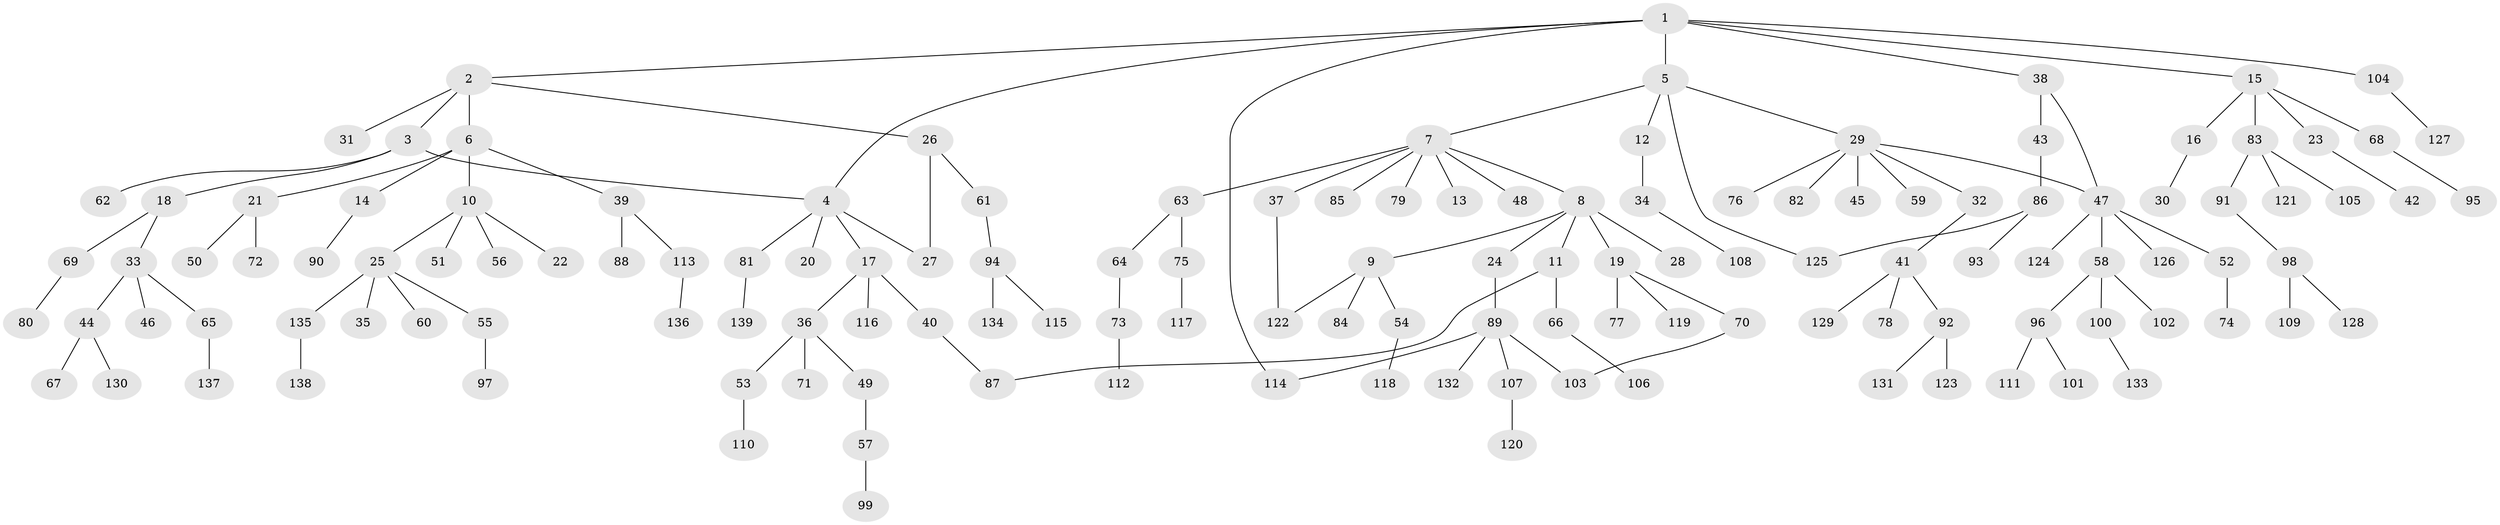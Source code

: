 // coarse degree distribution, {7: 0.020202020202020204, 8: 0.020202020202020204, 3: 0.1111111111111111, 5: 0.04040404040404041, 6: 0.020202020202020204, 4: 0.0707070707070707, 2: 0.18181818181818182, 1: 0.5353535353535354}
// Generated by graph-tools (version 1.1) at 2025/41/03/06/25 10:41:25]
// undirected, 139 vertices, 146 edges
graph export_dot {
graph [start="1"]
  node [color=gray90,style=filled];
  1;
  2;
  3;
  4;
  5;
  6;
  7;
  8;
  9;
  10;
  11;
  12;
  13;
  14;
  15;
  16;
  17;
  18;
  19;
  20;
  21;
  22;
  23;
  24;
  25;
  26;
  27;
  28;
  29;
  30;
  31;
  32;
  33;
  34;
  35;
  36;
  37;
  38;
  39;
  40;
  41;
  42;
  43;
  44;
  45;
  46;
  47;
  48;
  49;
  50;
  51;
  52;
  53;
  54;
  55;
  56;
  57;
  58;
  59;
  60;
  61;
  62;
  63;
  64;
  65;
  66;
  67;
  68;
  69;
  70;
  71;
  72;
  73;
  74;
  75;
  76;
  77;
  78;
  79;
  80;
  81;
  82;
  83;
  84;
  85;
  86;
  87;
  88;
  89;
  90;
  91;
  92;
  93;
  94;
  95;
  96;
  97;
  98;
  99;
  100;
  101;
  102;
  103;
  104;
  105;
  106;
  107;
  108;
  109;
  110;
  111;
  112;
  113;
  114;
  115;
  116;
  117;
  118;
  119;
  120;
  121;
  122;
  123;
  124;
  125;
  126;
  127;
  128;
  129;
  130;
  131;
  132;
  133;
  134;
  135;
  136;
  137;
  138;
  139;
  1 -- 2;
  1 -- 5;
  1 -- 15;
  1 -- 38;
  1 -- 104;
  1 -- 114;
  1 -- 4;
  2 -- 3;
  2 -- 6;
  2 -- 26;
  2 -- 31;
  3 -- 4;
  3 -- 18;
  3 -- 62;
  4 -- 17;
  4 -- 20;
  4 -- 81;
  4 -- 27;
  5 -- 7;
  5 -- 12;
  5 -- 29;
  5 -- 125;
  6 -- 10;
  6 -- 14;
  6 -- 21;
  6 -- 39;
  7 -- 8;
  7 -- 13;
  7 -- 37;
  7 -- 48;
  7 -- 63;
  7 -- 79;
  7 -- 85;
  8 -- 9;
  8 -- 11;
  8 -- 19;
  8 -- 24;
  8 -- 28;
  9 -- 54;
  9 -- 84;
  9 -- 122;
  10 -- 22;
  10 -- 25;
  10 -- 51;
  10 -- 56;
  11 -- 66;
  11 -- 87;
  12 -- 34;
  14 -- 90;
  15 -- 16;
  15 -- 23;
  15 -- 68;
  15 -- 83;
  16 -- 30;
  17 -- 36;
  17 -- 40;
  17 -- 116;
  18 -- 33;
  18 -- 69;
  19 -- 70;
  19 -- 77;
  19 -- 119;
  21 -- 50;
  21 -- 72;
  23 -- 42;
  24 -- 89;
  25 -- 35;
  25 -- 55;
  25 -- 60;
  25 -- 135;
  26 -- 27;
  26 -- 61;
  29 -- 32;
  29 -- 45;
  29 -- 47;
  29 -- 59;
  29 -- 76;
  29 -- 82;
  32 -- 41;
  33 -- 44;
  33 -- 46;
  33 -- 65;
  34 -- 108;
  36 -- 49;
  36 -- 53;
  36 -- 71;
  37 -- 122;
  38 -- 43;
  38 -- 47;
  39 -- 88;
  39 -- 113;
  40 -- 87;
  41 -- 78;
  41 -- 92;
  41 -- 129;
  43 -- 86;
  44 -- 67;
  44 -- 130;
  47 -- 52;
  47 -- 58;
  47 -- 124;
  47 -- 126;
  49 -- 57;
  52 -- 74;
  53 -- 110;
  54 -- 118;
  55 -- 97;
  57 -- 99;
  58 -- 96;
  58 -- 100;
  58 -- 102;
  61 -- 94;
  63 -- 64;
  63 -- 75;
  64 -- 73;
  65 -- 137;
  66 -- 106;
  68 -- 95;
  69 -- 80;
  70 -- 103;
  73 -- 112;
  75 -- 117;
  81 -- 139;
  83 -- 91;
  83 -- 105;
  83 -- 121;
  86 -- 93;
  86 -- 125;
  89 -- 107;
  89 -- 114;
  89 -- 132;
  89 -- 103;
  91 -- 98;
  92 -- 123;
  92 -- 131;
  94 -- 115;
  94 -- 134;
  96 -- 101;
  96 -- 111;
  98 -- 109;
  98 -- 128;
  100 -- 133;
  104 -- 127;
  107 -- 120;
  113 -- 136;
  135 -- 138;
}
